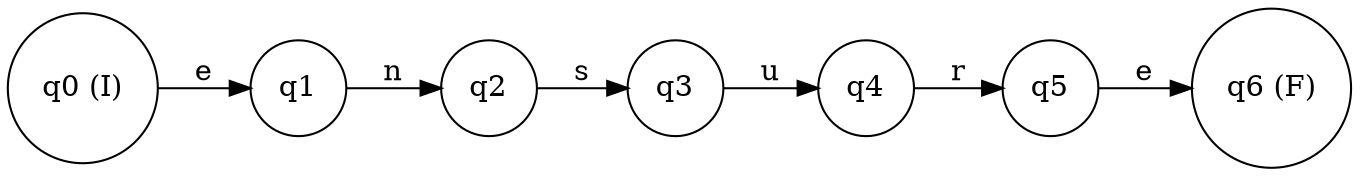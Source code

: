 digraph finite_state_machine {
rankdir=LR;
node [shape = circle];
q0 [label="q0 (I)"];
q1 [label="q1"];
q2 [label="q2"];
q3 [label="q3"];
q4 [label="q4"];
q5 [label="q5"];
q6 [label="q6 (F)"];
q0 -> q1 [label="e"];
q1 -> q2 [label="n"];
q2 -> q3 [label="s"];
q3 -> q4 [label="u"];
q4 -> q5 [label="r"];
q5 -> q6 [label="e"];
}